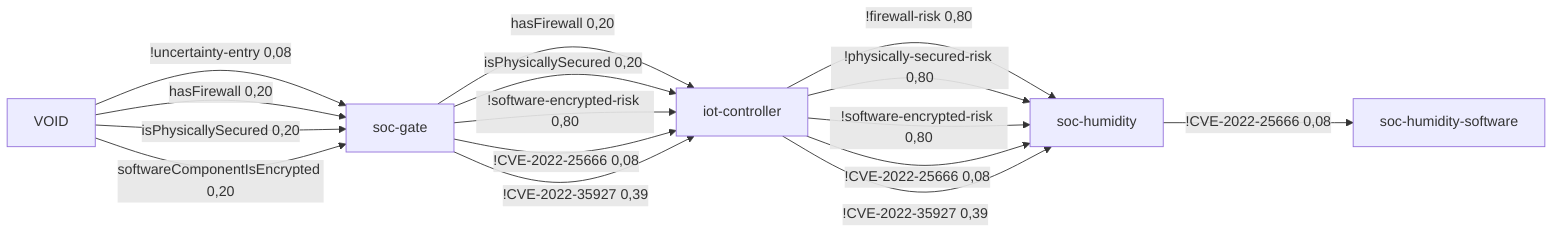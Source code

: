 %% AttributeChange [4mqualcom/apq8096[0m to [4m2.1[0m for node [4msoc-humidity[0m
%%  VOID -[0,53]->  soc-gate -[0,93]->  iot-controller -[1,00]->  soc-humidity -[0,08]-> soc-humidity-software 1,96 0,04
flowchart LR
	iot-controller[iot-controller]
	soc-humidity-software[soc-humidity-software]
	soc-gate[soc-gate]
	soc-humidity[soc-humidity]
	VOID[VOID]
	iot-controller -->|!firewall-risk 0,80| soc-humidity
	iot-controller -->|!physically-secured-risk 0,80| soc-humidity
	iot-controller -->|!software-encrypted-risk 0,80| soc-humidity
	iot-controller -->|!CVE-2022-25666 0,08| soc-humidity
	iot-controller -->|!CVE-2022-35927 0,39| soc-humidity
	soc-gate -->|hasFirewall 0,20| iot-controller
	soc-gate -->|isPhysicallySecured 0,20| iot-controller
	soc-gate -->|!software-encrypted-risk 0,80| iot-controller
	soc-gate -->|!CVE-2022-25666 0,08| iot-controller
	soc-gate -->|!CVE-2022-35927 0,39| iot-controller
	soc-humidity -->|!CVE-2022-25666 0,08| soc-humidity-software
	VOID -->|!uncertainty-entry 0,08| soc-gate
	VOID -->|hasFirewall 0,20| soc-gate
	VOID -->|isPhysicallySecured 0,20| soc-gate
	VOID -->|softwareComponentIsEncrypted 0,20| soc-gate